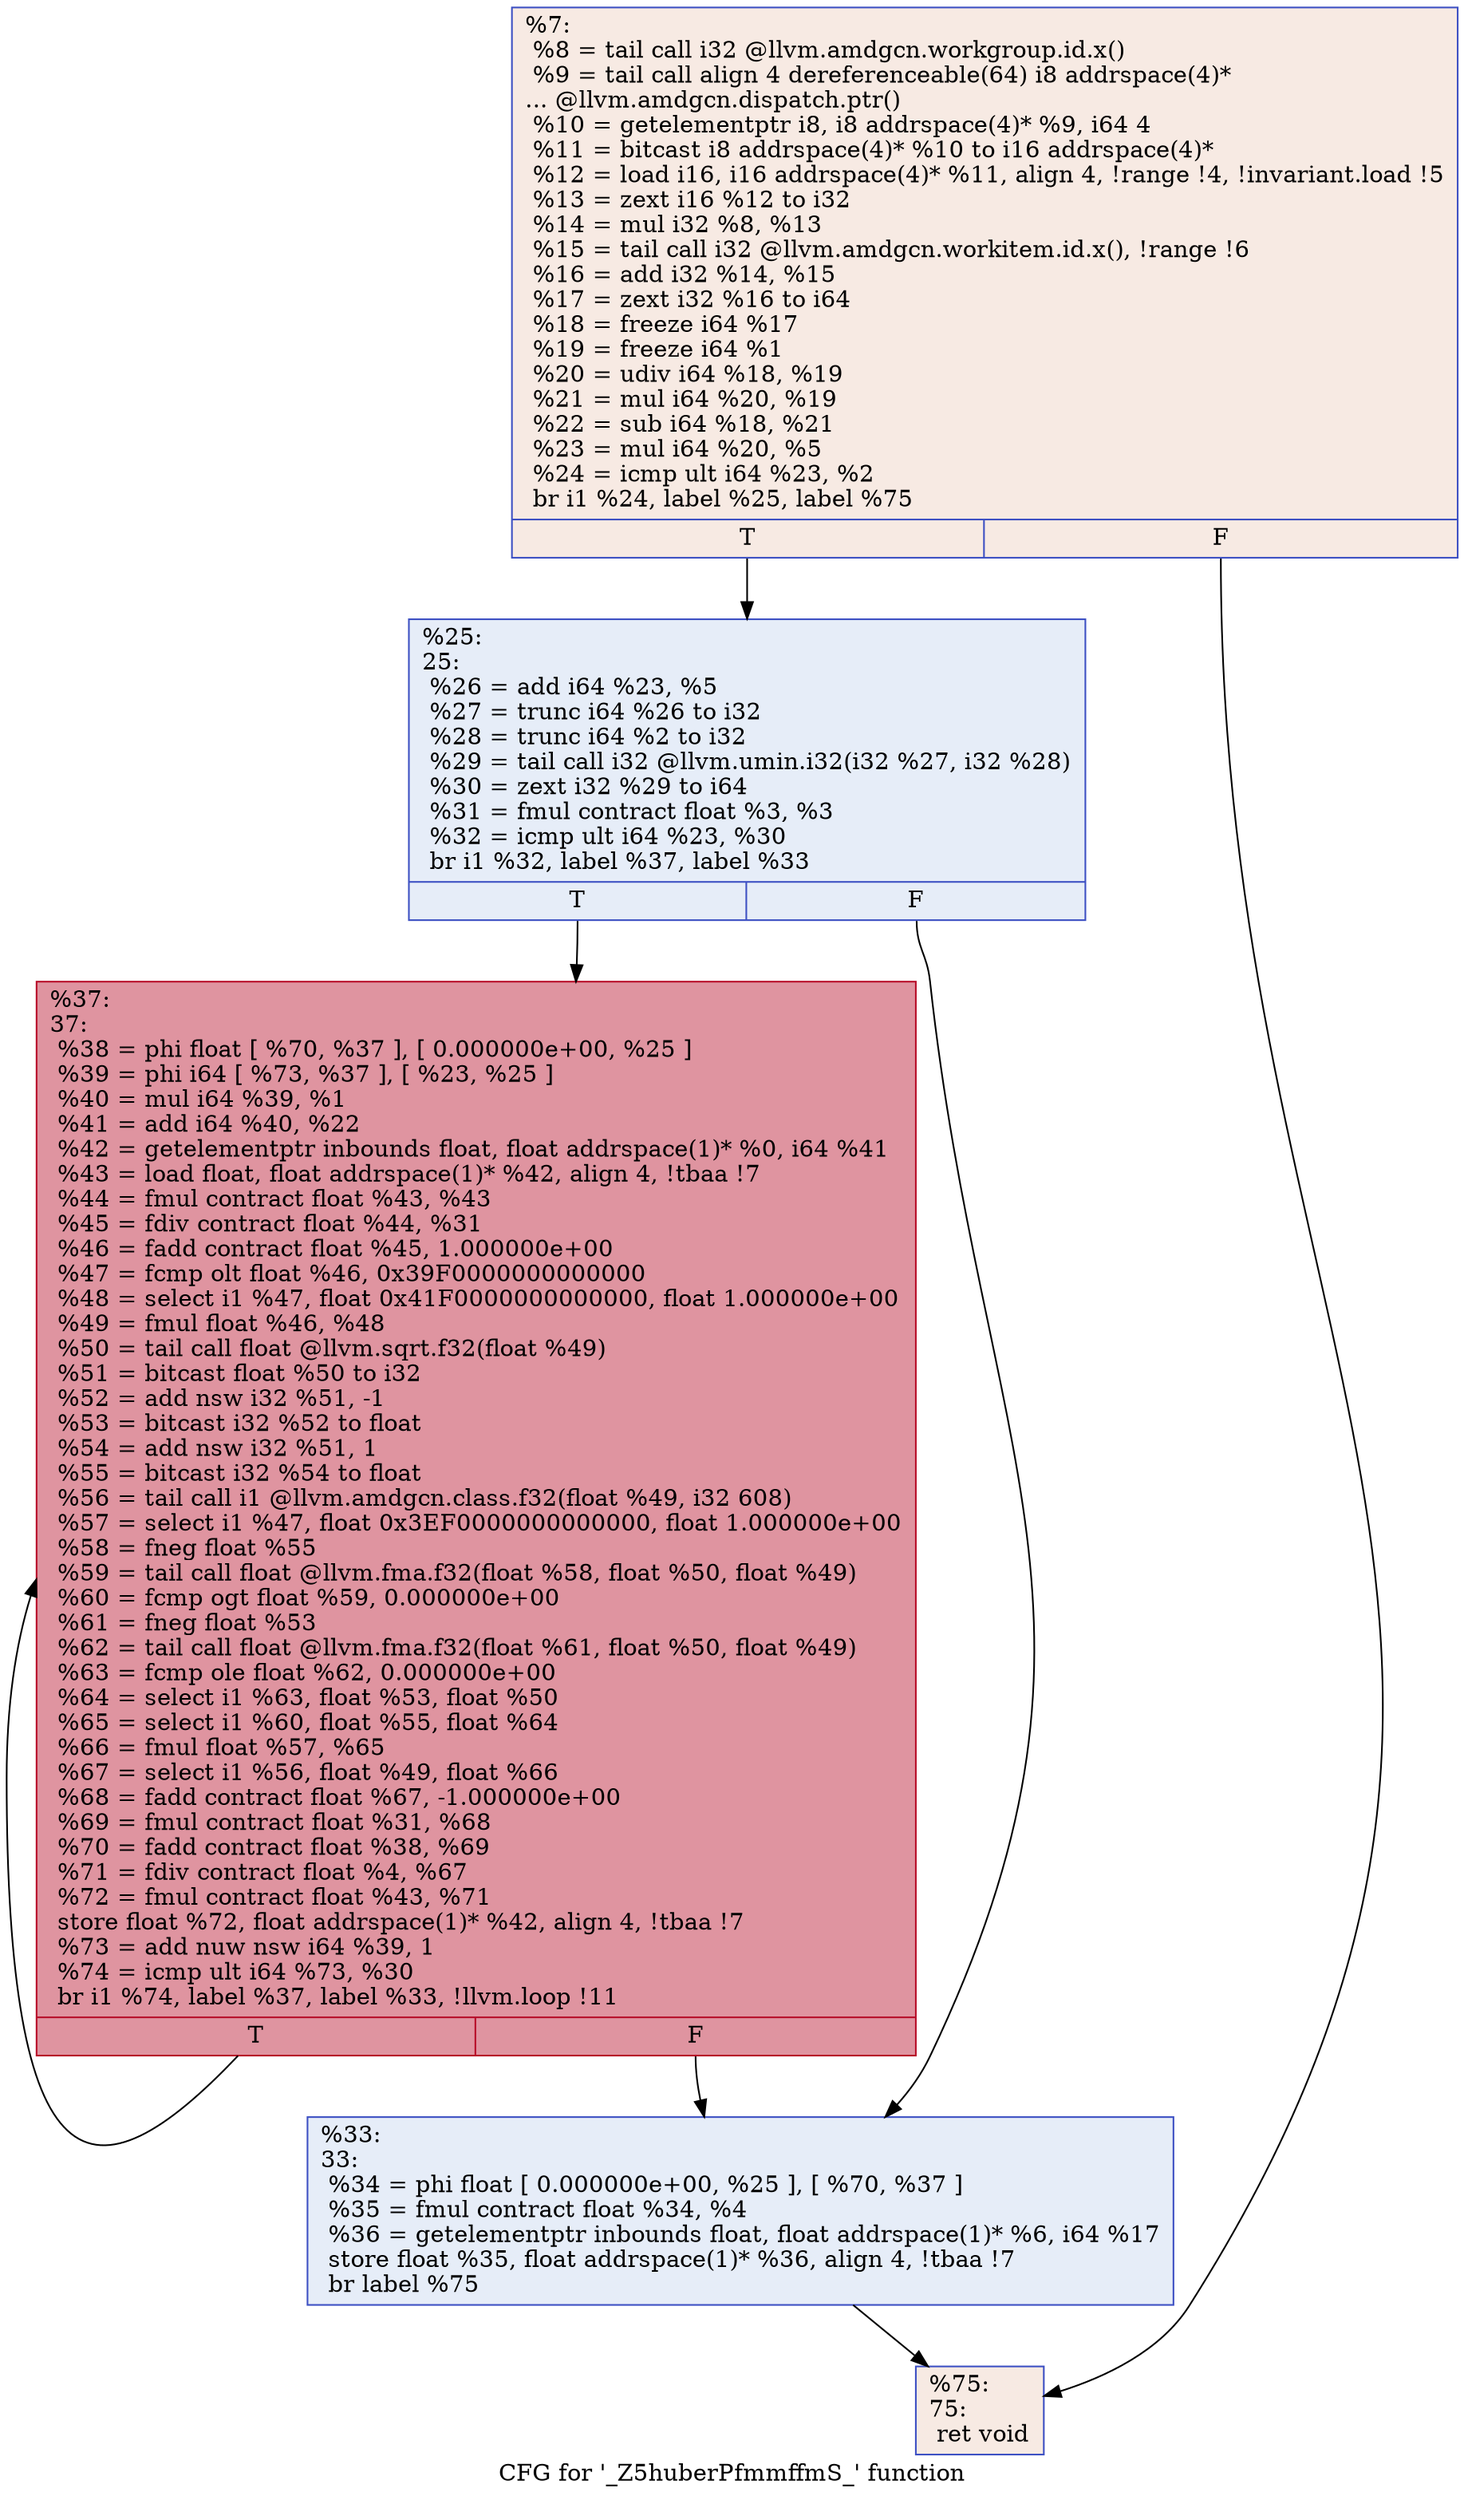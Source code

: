 digraph "CFG for '_Z5huberPfmmffmS_' function" {
	label="CFG for '_Z5huberPfmmffmS_' function";

	Node0x61b7bd0 [shape=record,color="#3d50c3ff", style=filled, fillcolor="#eed0c070",label="{%7:\l  %8 = tail call i32 @llvm.amdgcn.workgroup.id.x()\l  %9 = tail call align 4 dereferenceable(64) i8 addrspace(4)*\l... @llvm.amdgcn.dispatch.ptr()\l  %10 = getelementptr i8, i8 addrspace(4)* %9, i64 4\l  %11 = bitcast i8 addrspace(4)* %10 to i16 addrspace(4)*\l  %12 = load i16, i16 addrspace(4)* %11, align 4, !range !4, !invariant.load !5\l  %13 = zext i16 %12 to i32\l  %14 = mul i32 %8, %13\l  %15 = tail call i32 @llvm.amdgcn.workitem.id.x(), !range !6\l  %16 = add i32 %14, %15\l  %17 = zext i32 %16 to i64\l  %18 = freeze i64 %17\l  %19 = freeze i64 %1\l  %20 = udiv i64 %18, %19\l  %21 = mul i64 %20, %19\l  %22 = sub i64 %18, %21\l  %23 = mul i64 %20, %5\l  %24 = icmp ult i64 %23, %2\l  br i1 %24, label %25, label %75\l|{<s0>T|<s1>F}}"];
	Node0x61b7bd0:s0 -> Node0x61b9eb0;
	Node0x61b7bd0:s1 -> Node0x61b9f40;
	Node0x61b9eb0 [shape=record,color="#3d50c3ff", style=filled, fillcolor="#c7d7f070",label="{%25:\l25:                                               \l  %26 = add i64 %23, %5\l  %27 = trunc i64 %26 to i32\l  %28 = trunc i64 %2 to i32\l  %29 = tail call i32 @llvm.umin.i32(i32 %27, i32 %28)\l  %30 = zext i32 %29 to i64\l  %31 = fmul contract float %3, %3\l  %32 = icmp ult i64 %23, %30\l  br i1 %32, label %37, label %33\l|{<s0>T|<s1>F}}"];
	Node0x61b9eb0:s0 -> Node0x61b99f0;
	Node0x61b9eb0:s1 -> Node0x61b9a80;
	Node0x61b9a80 [shape=record,color="#3d50c3ff", style=filled, fillcolor="#c7d7f070",label="{%33:\l33:                                               \l  %34 = phi float [ 0.000000e+00, %25 ], [ %70, %37 ]\l  %35 = fmul contract float %34, %4\l  %36 = getelementptr inbounds float, float addrspace(1)* %6, i64 %17\l  store float %35, float addrspace(1)* %36, align 4, !tbaa !7\l  br label %75\l}"];
	Node0x61b9a80 -> Node0x61b9f40;
	Node0x61b99f0 [shape=record,color="#b70d28ff", style=filled, fillcolor="#b70d2870",label="{%37:\l37:                                               \l  %38 = phi float [ %70, %37 ], [ 0.000000e+00, %25 ]\l  %39 = phi i64 [ %73, %37 ], [ %23, %25 ]\l  %40 = mul i64 %39, %1\l  %41 = add i64 %40, %22\l  %42 = getelementptr inbounds float, float addrspace(1)* %0, i64 %41\l  %43 = load float, float addrspace(1)* %42, align 4, !tbaa !7\l  %44 = fmul contract float %43, %43\l  %45 = fdiv contract float %44, %31\l  %46 = fadd contract float %45, 1.000000e+00\l  %47 = fcmp olt float %46, 0x39F0000000000000\l  %48 = select i1 %47, float 0x41F0000000000000, float 1.000000e+00\l  %49 = fmul float %46, %48\l  %50 = tail call float @llvm.sqrt.f32(float %49)\l  %51 = bitcast float %50 to i32\l  %52 = add nsw i32 %51, -1\l  %53 = bitcast i32 %52 to float\l  %54 = add nsw i32 %51, 1\l  %55 = bitcast i32 %54 to float\l  %56 = tail call i1 @llvm.amdgcn.class.f32(float %49, i32 608)\l  %57 = select i1 %47, float 0x3EF0000000000000, float 1.000000e+00\l  %58 = fneg float %55\l  %59 = tail call float @llvm.fma.f32(float %58, float %50, float %49)\l  %60 = fcmp ogt float %59, 0.000000e+00\l  %61 = fneg float %53\l  %62 = tail call float @llvm.fma.f32(float %61, float %50, float %49)\l  %63 = fcmp ole float %62, 0.000000e+00\l  %64 = select i1 %63, float %53, float %50\l  %65 = select i1 %60, float %55, float %64\l  %66 = fmul float %57, %65\l  %67 = select i1 %56, float %49, float %66\l  %68 = fadd contract float %67, -1.000000e+00\l  %69 = fmul contract float %31, %68\l  %70 = fadd contract float %38, %69\l  %71 = fdiv contract float %4, %67\l  %72 = fmul contract float %43, %71\l  store float %72, float addrspace(1)* %42, align 4, !tbaa !7\l  %73 = add nuw nsw i64 %39, 1\l  %74 = icmp ult i64 %73, %30\l  br i1 %74, label %37, label %33, !llvm.loop !11\l|{<s0>T|<s1>F}}"];
	Node0x61b99f0:s0 -> Node0x61b99f0;
	Node0x61b99f0:s1 -> Node0x61b9a80;
	Node0x61b9f40 [shape=record,color="#3d50c3ff", style=filled, fillcolor="#eed0c070",label="{%75:\l75:                                               \l  ret void\l}"];
}

